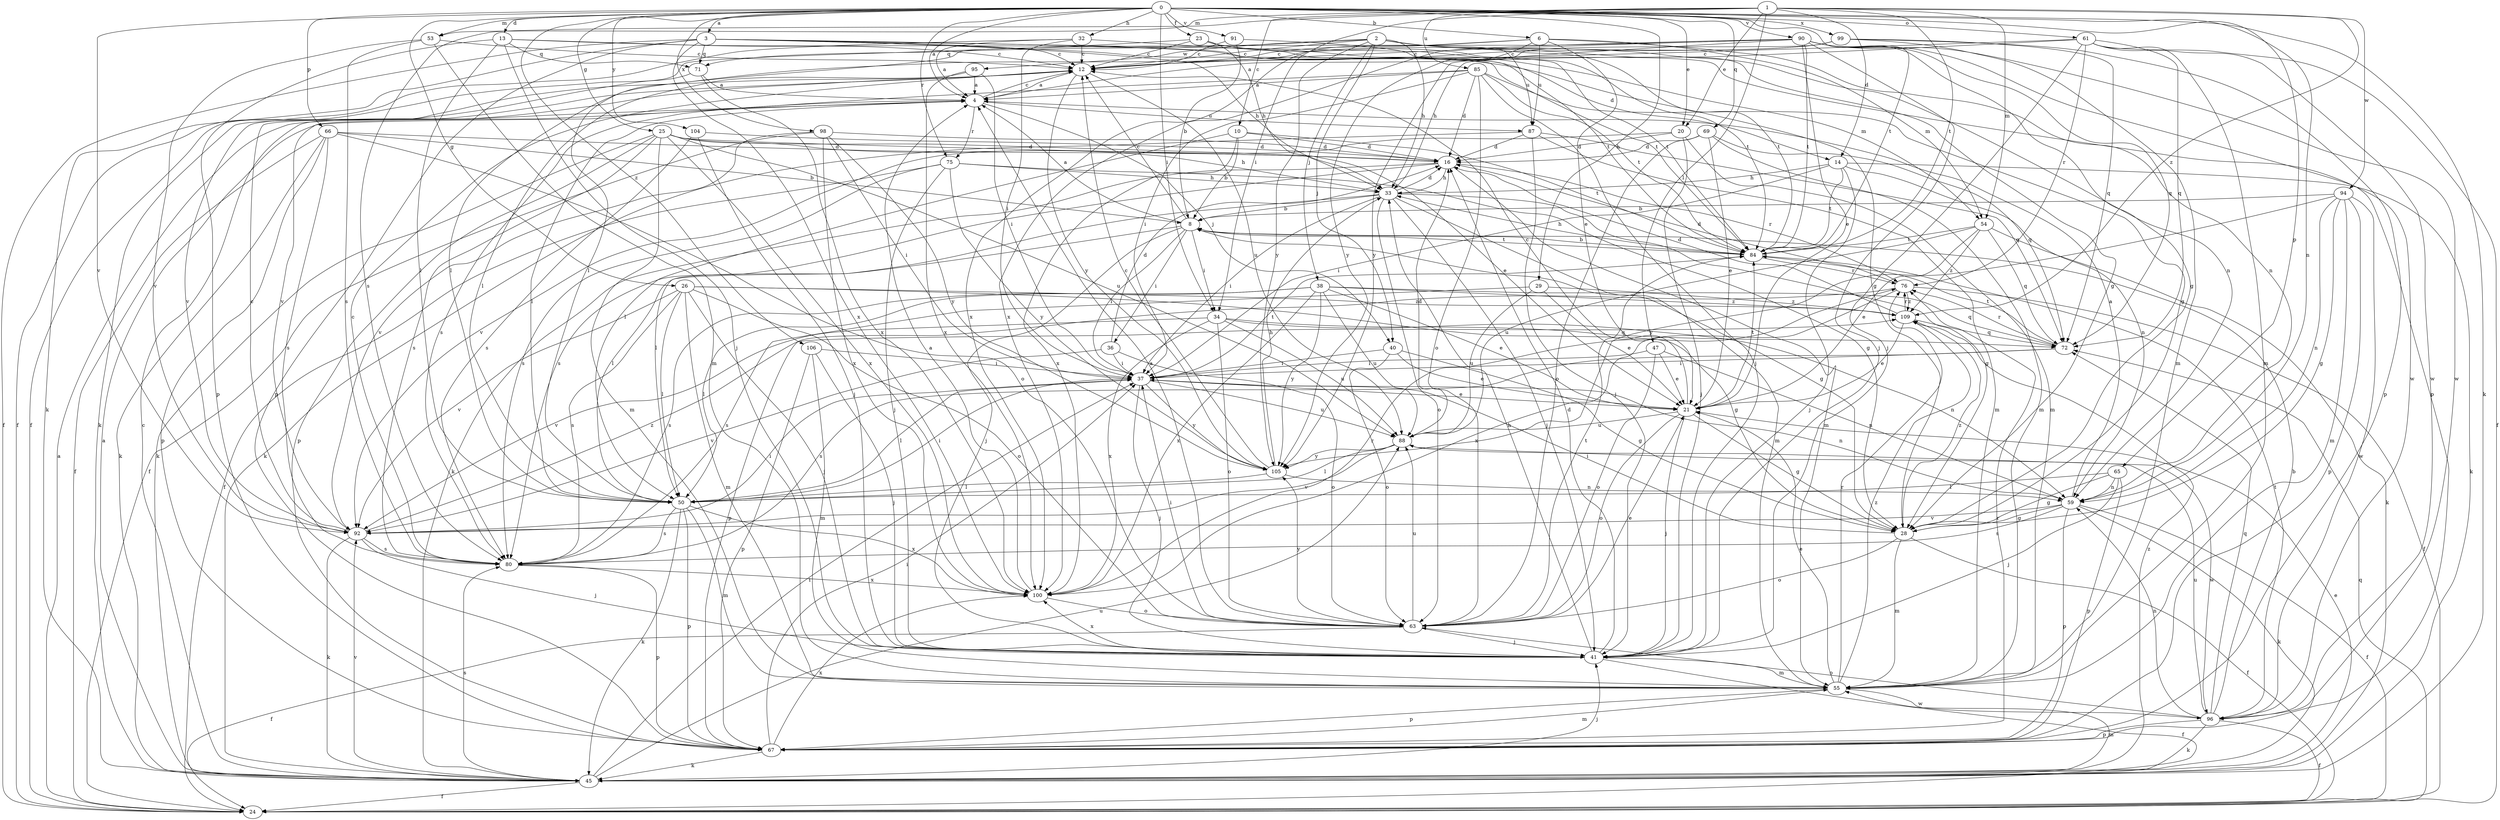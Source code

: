 strict digraph  {
0;
1;
2;
3;
4;
6;
8;
10;
12;
13;
14;
16;
20;
21;
23;
24;
25;
26;
28;
29;
32;
33;
34;
36;
37;
38;
40;
41;
45;
47;
50;
53;
54;
55;
59;
61;
63;
65;
66;
67;
69;
71;
72;
75;
76;
80;
84;
85;
87;
88;
90;
91;
92;
94;
95;
96;
98;
99;
100;
104;
105;
106;
109;
0 -> 3  [label=a];
0 -> 4  [label=a];
0 -> 6  [label=b];
0 -> 13  [label=d];
0 -> 20  [label=e];
0 -> 23  [label=f];
0 -> 25  [label=g];
0 -> 26  [label=g];
0 -> 29  [label=h];
0 -> 32  [label=h];
0 -> 34  [label=i];
0 -> 45  [label=k];
0 -> 53  [label=m];
0 -> 59  [label=n];
0 -> 61  [label=o];
0 -> 65  [label=p];
0 -> 66  [label=p];
0 -> 69  [label=q];
0 -> 75  [label=r];
0 -> 84  [label=t];
0 -> 90  [label=v];
0 -> 91  [label=v];
0 -> 92  [label=v];
0 -> 98  [label=x];
0 -> 99  [label=x];
0 -> 104  [label=y];
0 -> 106  [label=z];
1 -> 10  [label=c];
1 -> 14  [label=d];
1 -> 20  [label=e];
1 -> 34  [label=i];
1 -> 47  [label=l];
1 -> 53  [label=m];
1 -> 54  [label=m];
1 -> 80  [label=s];
1 -> 84  [label=t];
1 -> 85  [label=u];
1 -> 94  [label=w];
1 -> 109  [label=z];
2 -> 12  [label=c];
2 -> 28  [label=g];
2 -> 33  [label=h];
2 -> 38  [label=j];
2 -> 40  [label=j];
2 -> 59  [label=n];
2 -> 71  [label=q];
2 -> 84  [label=t];
2 -> 87  [label=u];
2 -> 95  [label=w];
2 -> 105  [label=y];
3 -> 12  [label=c];
3 -> 14  [label=d];
3 -> 24  [label=f];
3 -> 33  [label=h];
3 -> 45  [label=k];
3 -> 54  [label=m];
3 -> 67  [label=p];
3 -> 71  [label=q];
3 -> 84  [label=t];
3 -> 100  [label=x];
4 -> 12  [label=c];
4 -> 40  [label=j];
4 -> 50  [label=l];
4 -> 75  [label=r];
4 -> 80  [label=s];
4 -> 87  [label=u];
6 -> 12  [label=c];
6 -> 21  [label=e];
6 -> 54  [label=m];
6 -> 59  [label=n];
6 -> 87  [label=u];
6 -> 100  [label=x];
6 -> 105  [label=y];
8 -> 4  [label=a];
8 -> 12  [label=c];
8 -> 28  [label=g];
8 -> 34  [label=i];
8 -> 36  [label=i];
8 -> 37  [label=i];
8 -> 41  [label=j];
8 -> 50  [label=l];
8 -> 84  [label=t];
10 -> 8  [label=b];
10 -> 16  [label=d];
10 -> 50  [label=l];
10 -> 84  [label=t];
10 -> 100  [label=x];
12 -> 4  [label=a];
12 -> 45  [label=k];
12 -> 88  [label=u];
12 -> 105  [label=y];
13 -> 12  [label=c];
13 -> 28  [label=g];
13 -> 41  [label=j];
13 -> 50  [label=l];
13 -> 67  [label=p];
13 -> 71  [label=q];
14 -> 33  [label=h];
14 -> 37  [label=i];
14 -> 41  [label=j];
14 -> 45  [label=k];
14 -> 59  [label=n];
14 -> 84  [label=t];
16 -> 33  [label=h];
16 -> 45  [label=k];
16 -> 55  [label=m];
16 -> 76  [label=r];
16 -> 80  [label=s];
20 -> 16  [label=d];
20 -> 41  [label=j];
20 -> 55  [label=m];
20 -> 92  [label=v];
21 -> 12  [label=c];
21 -> 28  [label=g];
21 -> 41  [label=j];
21 -> 63  [label=o];
21 -> 84  [label=t];
21 -> 88  [label=u];
23 -> 12  [label=c];
23 -> 24  [label=f];
23 -> 33  [label=h];
23 -> 84  [label=t];
23 -> 96  [label=w];
24 -> 4  [label=a];
24 -> 72  [label=q];
25 -> 16  [label=d];
25 -> 21  [label=e];
25 -> 33  [label=h];
25 -> 45  [label=k];
25 -> 55  [label=m];
25 -> 67  [label=p];
25 -> 80  [label=s];
25 -> 88  [label=u];
25 -> 100  [label=x];
26 -> 28  [label=g];
26 -> 41  [label=j];
26 -> 50  [label=l];
26 -> 55  [label=m];
26 -> 63  [label=o];
26 -> 80  [label=s];
26 -> 92  [label=v];
26 -> 109  [label=z];
28 -> 24  [label=f];
28 -> 37  [label=i];
28 -> 55  [label=m];
28 -> 63  [label=o];
28 -> 109  [label=z];
29 -> 21  [label=e];
29 -> 80  [label=s];
29 -> 88  [label=u];
29 -> 109  [label=z];
32 -> 4  [label=a];
32 -> 12  [label=c];
32 -> 24  [label=f];
32 -> 37  [label=i];
32 -> 84  [label=t];
33 -> 8  [label=b];
33 -> 16  [label=d];
33 -> 28  [label=g];
33 -> 37  [label=i];
33 -> 41  [label=j];
33 -> 50  [label=l];
33 -> 55  [label=m];
33 -> 63  [label=o];
34 -> 59  [label=n];
34 -> 63  [label=o];
34 -> 72  [label=q];
34 -> 88  [label=u];
34 -> 92  [label=v];
34 -> 100  [label=x];
36 -> 16  [label=d];
36 -> 37  [label=i];
36 -> 63  [label=o];
36 -> 92  [label=v];
37 -> 21  [label=e];
37 -> 41  [label=j];
37 -> 50  [label=l];
37 -> 59  [label=n];
37 -> 84  [label=t];
37 -> 88  [label=u];
37 -> 105  [label=y];
38 -> 21  [label=e];
38 -> 50  [label=l];
38 -> 72  [label=q];
38 -> 80  [label=s];
38 -> 88  [label=u];
38 -> 100  [label=x];
38 -> 105  [label=y];
38 -> 109  [label=z];
40 -> 21  [label=e];
40 -> 28  [label=g];
40 -> 37  [label=i];
40 -> 63  [label=o];
41 -> 16  [label=d];
41 -> 24  [label=f];
41 -> 33  [label=h];
41 -> 55  [label=m];
41 -> 100  [label=x];
45 -> 4  [label=a];
45 -> 12  [label=c];
45 -> 21  [label=e];
45 -> 24  [label=f];
45 -> 37  [label=i];
45 -> 41  [label=j];
45 -> 55  [label=m];
45 -> 80  [label=s];
45 -> 88  [label=u];
45 -> 92  [label=v];
45 -> 109  [label=z];
47 -> 21  [label=e];
47 -> 37  [label=i];
47 -> 59  [label=n];
47 -> 63  [label=o];
50 -> 37  [label=i];
50 -> 45  [label=k];
50 -> 55  [label=m];
50 -> 67  [label=p];
50 -> 80  [label=s];
50 -> 100  [label=x];
53 -> 12  [label=c];
53 -> 55  [label=m];
53 -> 80  [label=s];
53 -> 92  [label=v];
54 -> 21  [label=e];
54 -> 45  [label=k];
54 -> 72  [label=q];
54 -> 84  [label=t];
54 -> 88  [label=u];
54 -> 109  [label=z];
55 -> 21  [label=e];
55 -> 67  [label=p];
55 -> 76  [label=r];
55 -> 96  [label=w];
55 -> 109  [label=z];
59 -> 4  [label=a];
59 -> 24  [label=f];
59 -> 28  [label=g];
59 -> 45  [label=k];
59 -> 67  [label=p];
59 -> 80  [label=s];
59 -> 92  [label=v];
61 -> 12  [label=c];
61 -> 24  [label=f];
61 -> 33  [label=h];
61 -> 41  [label=j];
61 -> 55  [label=m];
61 -> 72  [label=q];
61 -> 76  [label=r];
61 -> 96  [label=w];
63 -> 4  [label=a];
63 -> 21  [label=e];
63 -> 24  [label=f];
63 -> 37  [label=i];
63 -> 41  [label=j];
63 -> 84  [label=t];
63 -> 88  [label=u];
63 -> 105  [label=y];
65 -> 28  [label=g];
65 -> 41  [label=j];
65 -> 50  [label=l];
65 -> 59  [label=n];
65 -> 67  [label=p];
66 -> 8  [label=b];
66 -> 16  [label=d];
66 -> 24  [label=f];
66 -> 45  [label=k];
66 -> 63  [label=o];
66 -> 67  [label=p];
66 -> 80  [label=s];
67 -> 37  [label=i];
67 -> 45  [label=k];
67 -> 55  [label=m];
67 -> 76  [label=r];
67 -> 100  [label=x];
69 -> 16  [label=d];
69 -> 21  [label=e];
69 -> 55  [label=m];
69 -> 63  [label=o];
69 -> 72  [label=q];
71 -> 4  [label=a];
71 -> 92  [label=v];
71 -> 100  [label=x];
72 -> 37  [label=i];
72 -> 76  [label=r];
72 -> 80  [label=s];
72 -> 84  [label=t];
75 -> 24  [label=f];
75 -> 28  [label=g];
75 -> 33  [label=h];
75 -> 41  [label=j];
75 -> 80  [label=s];
75 -> 105  [label=y];
76 -> 16  [label=d];
76 -> 24  [label=f];
76 -> 67  [label=p];
76 -> 100  [label=x];
76 -> 109  [label=z];
80 -> 12  [label=c];
80 -> 67  [label=p];
80 -> 100  [label=x];
84 -> 8  [label=b];
84 -> 33  [label=h];
84 -> 76  [label=r];
85 -> 4  [label=a];
85 -> 16  [label=d];
85 -> 28  [label=g];
85 -> 37  [label=i];
85 -> 41  [label=j];
85 -> 63  [label=o];
85 -> 84  [label=t];
85 -> 92  [label=v];
87 -> 16  [label=d];
87 -> 41  [label=j];
87 -> 45  [label=k];
87 -> 55  [label=m];
87 -> 72  [label=q];
88 -> 16  [label=d];
88 -> 50  [label=l];
88 -> 92  [label=v];
88 -> 96  [label=w];
88 -> 105  [label=y];
90 -> 12  [label=c];
90 -> 21  [label=e];
90 -> 28  [label=g];
90 -> 41  [label=j];
90 -> 50  [label=l];
90 -> 67  [label=p];
90 -> 72  [label=q];
90 -> 84  [label=t];
90 -> 96  [label=w];
90 -> 100  [label=x];
90 -> 105  [label=y];
91 -> 8  [label=b];
91 -> 12  [label=c];
91 -> 84  [label=t];
92 -> 12  [label=c];
92 -> 37  [label=i];
92 -> 41  [label=j];
92 -> 45  [label=k];
92 -> 80  [label=s];
92 -> 109  [label=z];
94 -> 8  [label=b];
94 -> 28  [label=g];
94 -> 55  [label=m];
94 -> 59  [label=n];
94 -> 67  [label=p];
94 -> 96  [label=w];
94 -> 105  [label=y];
95 -> 4  [label=a];
95 -> 37  [label=i];
95 -> 50  [label=l];
95 -> 100  [label=x];
96 -> 8  [label=b];
96 -> 24  [label=f];
96 -> 45  [label=k];
96 -> 59  [label=n];
96 -> 63  [label=o];
96 -> 67  [label=p];
96 -> 72  [label=q];
96 -> 84  [label=t];
96 -> 88  [label=u];
98 -> 16  [label=d];
98 -> 24  [label=f];
98 -> 37  [label=i];
98 -> 92  [label=v];
98 -> 100  [label=x];
98 -> 105  [label=y];
99 -> 4  [label=a];
99 -> 12  [label=c];
99 -> 50  [label=l];
99 -> 55  [label=m];
99 -> 67  [label=p];
99 -> 72  [label=q];
100 -> 4  [label=a];
100 -> 63  [label=o];
100 -> 76  [label=r];
104 -> 16  [label=d];
104 -> 41  [label=j];
104 -> 80  [label=s];
105 -> 12  [label=c];
105 -> 33  [label=h];
105 -> 50  [label=l];
105 -> 59  [label=n];
106 -> 37  [label=i];
106 -> 41  [label=j];
106 -> 55  [label=m];
106 -> 67  [label=p];
109 -> 16  [label=d];
109 -> 21  [label=e];
109 -> 72  [label=q];
109 -> 76  [label=r];
}
